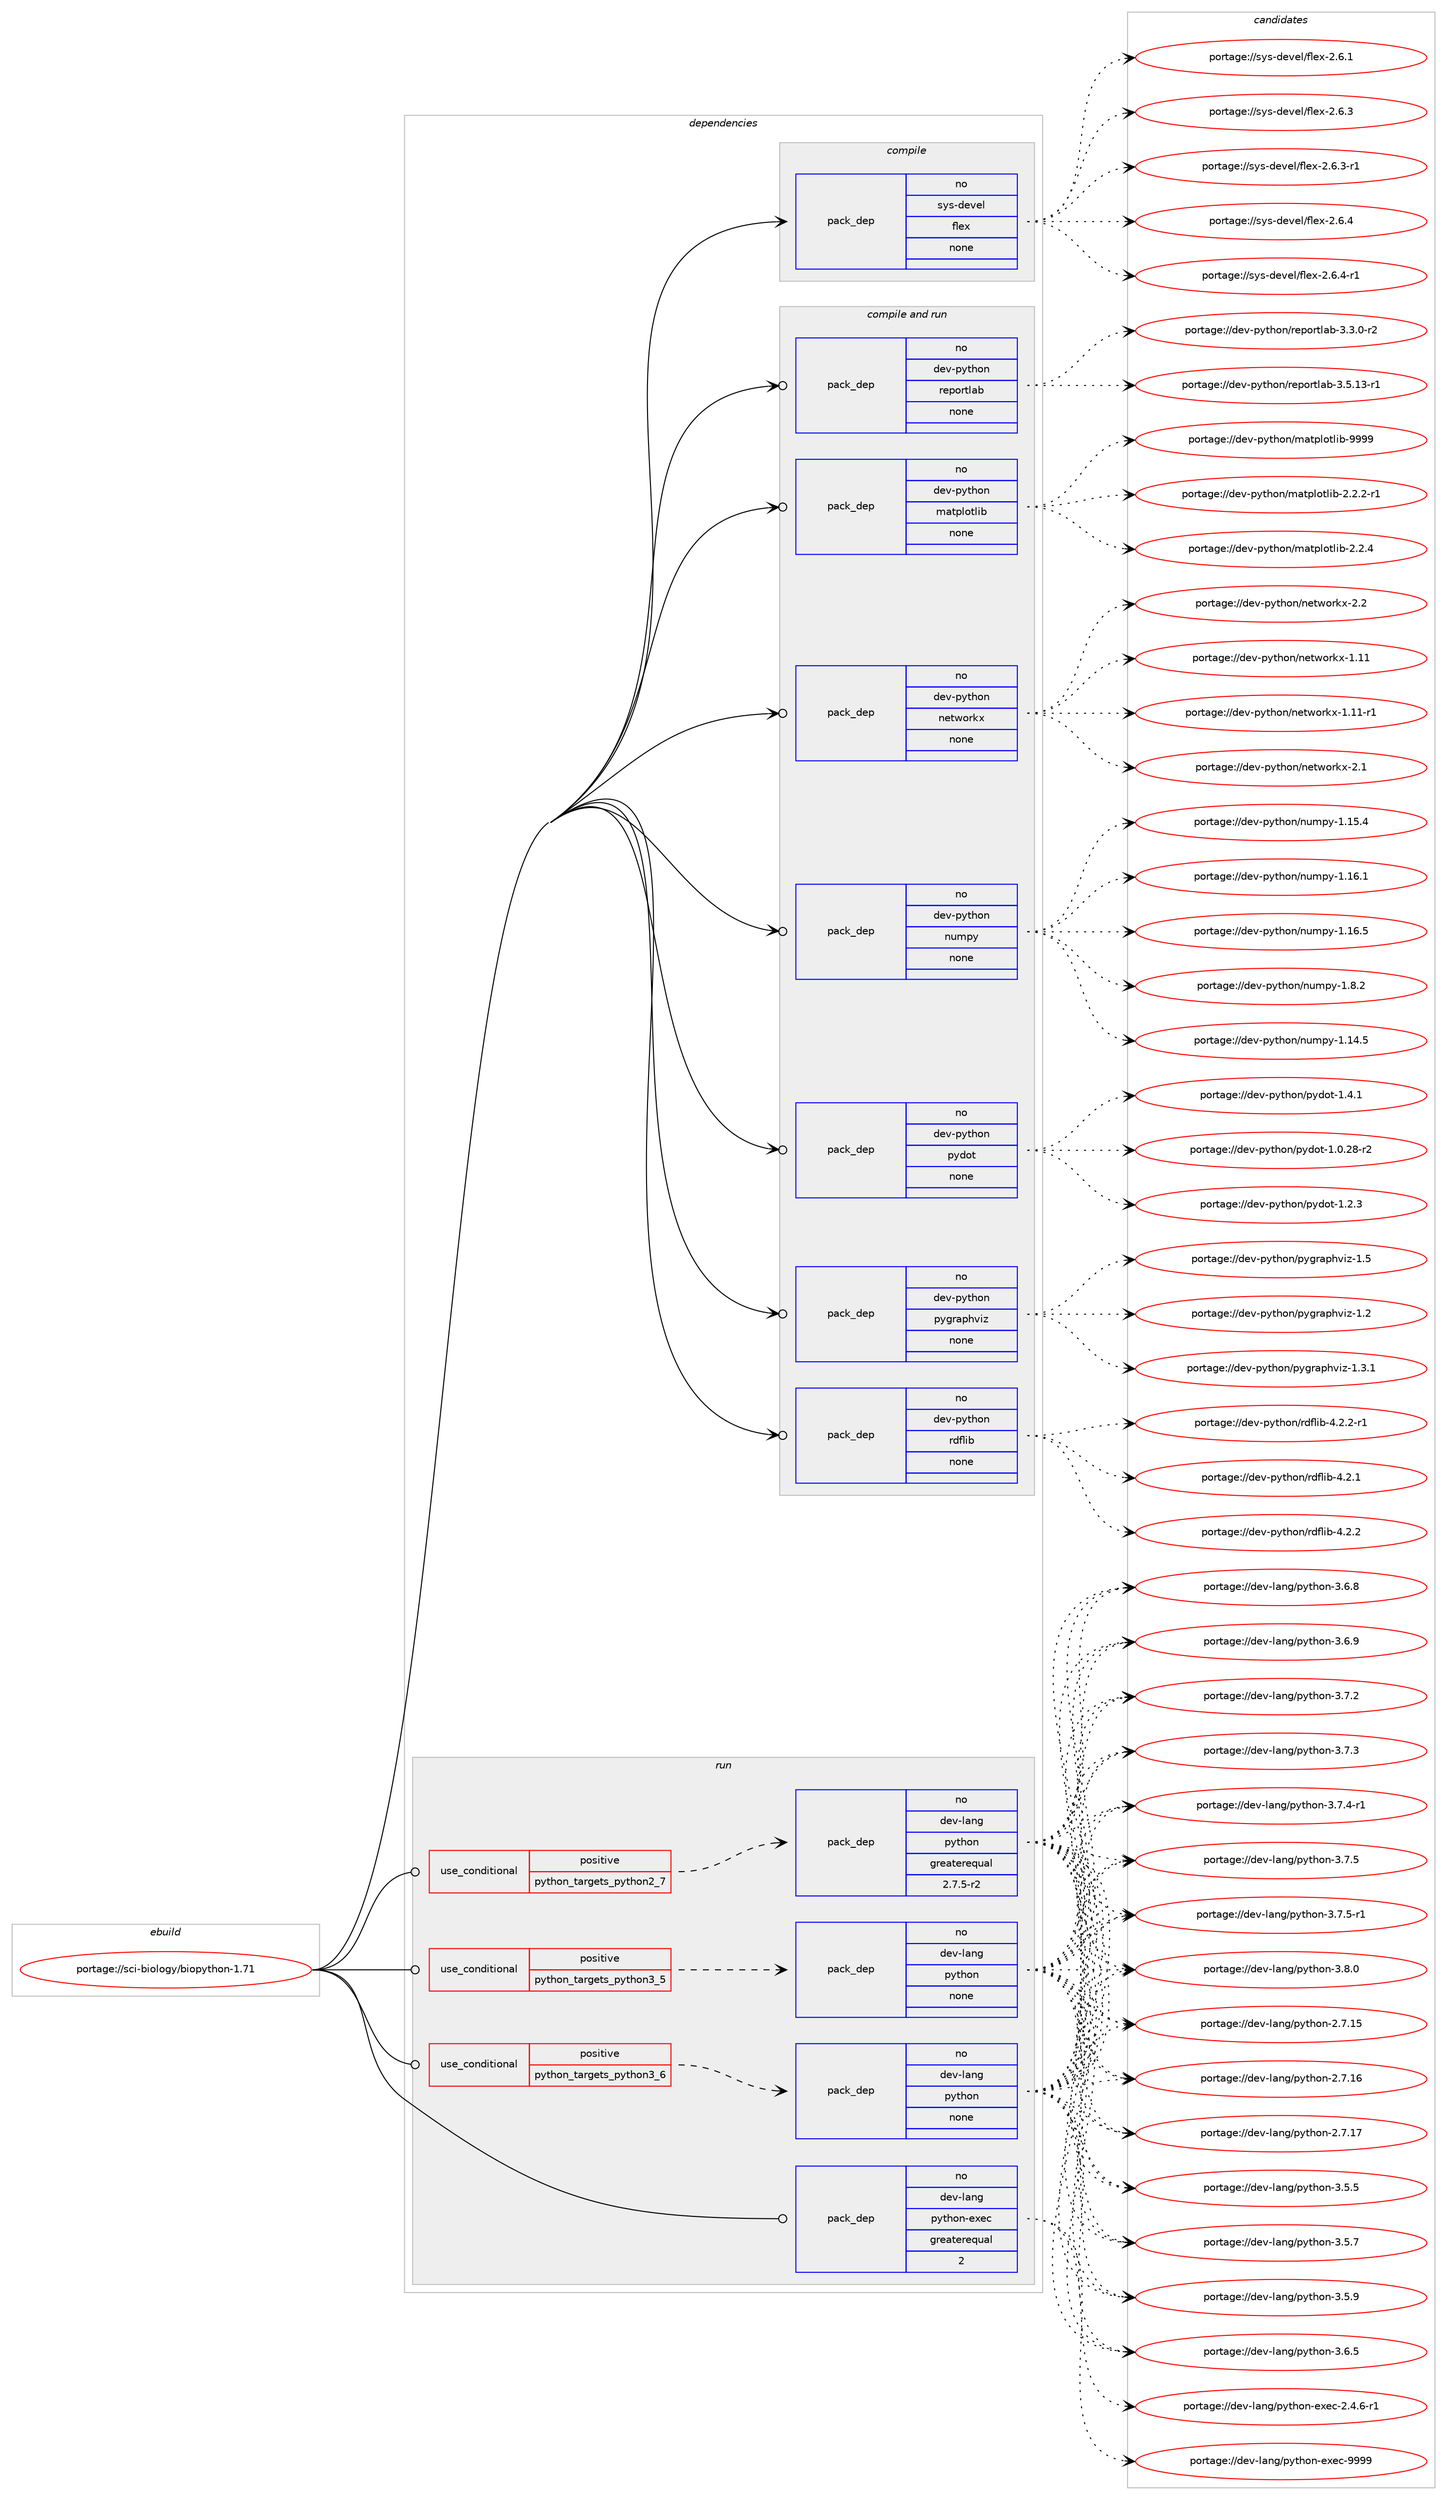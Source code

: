 digraph prolog {

# *************
# Graph options
# *************

newrank=true;
concentrate=true;
compound=true;
graph [rankdir=LR,fontname=Helvetica,fontsize=10,ranksep=1.5];#, ranksep=2.5, nodesep=0.2];
edge  [arrowhead=vee];
node  [fontname=Helvetica,fontsize=10];

# **********
# The ebuild
# **********

subgraph cluster_leftcol {
color=gray;
rank=same;
label=<<i>ebuild</i>>;
id [label="portage://sci-biology/biopython-1.71", color=red, width=4, href="../sci-biology/biopython-1.71.svg"];
}

# ****************
# The dependencies
# ****************

subgraph cluster_midcol {
color=gray;
label=<<i>dependencies</i>>;
subgraph cluster_compile {
fillcolor="#eeeeee";
style=filled;
label=<<i>compile</i>>;
subgraph pack281216 {
dependency382770 [label=<<TABLE BORDER="0" CELLBORDER="1" CELLSPACING="0" CELLPADDING="4" WIDTH="220"><TR><TD ROWSPAN="6" CELLPADDING="30">pack_dep</TD></TR><TR><TD WIDTH="110">no</TD></TR><TR><TD>sys-devel</TD></TR><TR><TD>flex</TD></TR><TR><TD>none</TD></TR><TR><TD></TD></TR></TABLE>>, shape=none, color=blue];
}
id:e -> dependency382770:w [weight=20,style="solid",arrowhead="vee"];
}
subgraph cluster_compileandrun {
fillcolor="#eeeeee";
style=filled;
label=<<i>compile and run</i>>;
subgraph pack281217 {
dependency382771 [label=<<TABLE BORDER="0" CELLBORDER="1" CELLSPACING="0" CELLPADDING="4" WIDTH="220"><TR><TD ROWSPAN="6" CELLPADDING="30">pack_dep</TD></TR><TR><TD WIDTH="110">no</TD></TR><TR><TD>dev-python</TD></TR><TR><TD>matplotlib</TD></TR><TR><TD>none</TD></TR><TR><TD></TD></TR></TABLE>>, shape=none, color=blue];
}
id:e -> dependency382771:w [weight=20,style="solid",arrowhead="odotvee"];
subgraph pack281218 {
dependency382772 [label=<<TABLE BORDER="0" CELLBORDER="1" CELLSPACING="0" CELLPADDING="4" WIDTH="220"><TR><TD ROWSPAN="6" CELLPADDING="30">pack_dep</TD></TR><TR><TD WIDTH="110">no</TD></TR><TR><TD>dev-python</TD></TR><TR><TD>networkx</TD></TR><TR><TD>none</TD></TR><TR><TD></TD></TR></TABLE>>, shape=none, color=blue];
}
id:e -> dependency382772:w [weight=20,style="solid",arrowhead="odotvee"];
subgraph pack281219 {
dependency382773 [label=<<TABLE BORDER="0" CELLBORDER="1" CELLSPACING="0" CELLPADDING="4" WIDTH="220"><TR><TD ROWSPAN="6" CELLPADDING="30">pack_dep</TD></TR><TR><TD WIDTH="110">no</TD></TR><TR><TD>dev-python</TD></TR><TR><TD>numpy</TD></TR><TR><TD>none</TD></TR><TR><TD></TD></TR></TABLE>>, shape=none, color=blue];
}
id:e -> dependency382773:w [weight=20,style="solid",arrowhead="odotvee"];
subgraph pack281220 {
dependency382774 [label=<<TABLE BORDER="0" CELLBORDER="1" CELLSPACING="0" CELLPADDING="4" WIDTH="220"><TR><TD ROWSPAN="6" CELLPADDING="30">pack_dep</TD></TR><TR><TD WIDTH="110">no</TD></TR><TR><TD>dev-python</TD></TR><TR><TD>pydot</TD></TR><TR><TD>none</TD></TR><TR><TD></TD></TR></TABLE>>, shape=none, color=blue];
}
id:e -> dependency382774:w [weight=20,style="solid",arrowhead="odotvee"];
subgraph pack281221 {
dependency382775 [label=<<TABLE BORDER="0" CELLBORDER="1" CELLSPACING="0" CELLPADDING="4" WIDTH="220"><TR><TD ROWSPAN="6" CELLPADDING="30">pack_dep</TD></TR><TR><TD WIDTH="110">no</TD></TR><TR><TD>dev-python</TD></TR><TR><TD>pygraphviz</TD></TR><TR><TD>none</TD></TR><TR><TD></TD></TR></TABLE>>, shape=none, color=blue];
}
id:e -> dependency382775:w [weight=20,style="solid",arrowhead="odotvee"];
subgraph pack281222 {
dependency382776 [label=<<TABLE BORDER="0" CELLBORDER="1" CELLSPACING="0" CELLPADDING="4" WIDTH="220"><TR><TD ROWSPAN="6" CELLPADDING="30">pack_dep</TD></TR><TR><TD WIDTH="110">no</TD></TR><TR><TD>dev-python</TD></TR><TR><TD>rdflib</TD></TR><TR><TD>none</TD></TR><TR><TD></TD></TR></TABLE>>, shape=none, color=blue];
}
id:e -> dependency382776:w [weight=20,style="solid",arrowhead="odotvee"];
subgraph pack281223 {
dependency382777 [label=<<TABLE BORDER="0" CELLBORDER="1" CELLSPACING="0" CELLPADDING="4" WIDTH="220"><TR><TD ROWSPAN="6" CELLPADDING="30">pack_dep</TD></TR><TR><TD WIDTH="110">no</TD></TR><TR><TD>dev-python</TD></TR><TR><TD>reportlab</TD></TR><TR><TD>none</TD></TR><TR><TD></TD></TR></TABLE>>, shape=none, color=blue];
}
id:e -> dependency382777:w [weight=20,style="solid",arrowhead="odotvee"];
}
subgraph cluster_run {
fillcolor="#eeeeee";
style=filled;
label=<<i>run</i>>;
subgraph cond95109 {
dependency382778 [label=<<TABLE BORDER="0" CELLBORDER="1" CELLSPACING="0" CELLPADDING="4"><TR><TD ROWSPAN="3" CELLPADDING="10">use_conditional</TD></TR><TR><TD>positive</TD></TR><TR><TD>python_targets_python2_7</TD></TR></TABLE>>, shape=none, color=red];
subgraph pack281224 {
dependency382779 [label=<<TABLE BORDER="0" CELLBORDER="1" CELLSPACING="0" CELLPADDING="4" WIDTH="220"><TR><TD ROWSPAN="6" CELLPADDING="30">pack_dep</TD></TR><TR><TD WIDTH="110">no</TD></TR><TR><TD>dev-lang</TD></TR><TR><TD>python</TD></TR><TR><TD>greaterequal</TD></TR><TR><TD>2.7.5-r2</TD></TR></TABLE>>, shape=none, color=blue];
}
dependency382778:e -> dependency382779:w [weight=20,style="dashed",arrowhead="vee"];
}
id:e -> dependency382778:w [weight=20,style="solid",arrowhead="odot"];
subgraph cond95110 {
dependency382780 [label=<<TABLE BORDER="0" CELLBORDER="1" CELLSPACING="0" CELLPADDING="4"><TR><TD ROWSPAN="3" CELLPADDING="10">use_conditional</TD></TR><TR><TD>positive</TD></TR><TR><TD>python_targets_python3_5</TD></TR></TABLE>>, shape=none, color=red];
subgraph pack281225 {
dependency382781 [label=<<TABLE BORDER="0" CELLBORDER="1" CELLSPACING="0" CELLPADDING="4" WIDTH="220"><TR><TD ROWSPAN="6" CELLPADDING="30">pack_dep</TD></TR><TR><TD WIDTH="110">no</TD></TR><TR><TD>dev-lang</TD></TR><TR><TD>python</TD></TR><TR><TD>none</TD></TR><TR><TD></TD></TR></TABLE>>, shape=none, color=blue];
}
dependency382780:e -> dependency382781:w [weight=20,style="dashed",arrowhead="vee"];
}
id:e -> dependency382780:w [weight=20,style="solid",arrowhead="odot"];
subgraph cond95111 {
dependency382782 [label=<<TABLE BORDER="0" CELLBORDER="1" CELLSPACING="0" CELLPADDING="4"><TR><TD ROWSPAN="3" CELLPADDING="10">use_conditional</TD></TR><TR><TD>positive</TD></TR><TR><TD>python_targets_python3_6</TD></TR></TABLE>>, shape=none, color=red];
subgraph pack281226 {
dependency382783 [label=<<TABLE BORDER="0" CELLBORDER="1" CELLSPACING="0" CELLPADDING="4" WIDTH="220"><TR><TD ROWSPAN="6" CELLPADDING="30">pack_dep</TD></TR><TR><TD WIDTH="110">no</TD></TR><TR><TD>dev-lang</TD></TR><TR><TD>python</TD></TR><TR><TD>none</TD></TR><TR><TD></TD></TR></TABLE>>, shape=none, color=blue];
}
dependency382782:e -> dependency382783:w [weight=20,style="dashed",arrowhead="vee"];
}
id:e -> dependency382782:w [weight=20,style="solid",arrowhead="odot"];
subgraph pack281227 {
dependency382784 [label=<<TABLE BORDER="0" CELLBORDER="1" CELLSPACING="0" CELLPADDING="4" WIDTH="220"><TR><TD ROWSPAN="6" CELLPADDING="30">pack_dep</TD></TR><TR><TD WIDTH="110">no</TD></TR><TR><TD>dev-lang</TD></TR><TR><TD>python-exec</TD></TR><TR><TD>greaterequal</TD></TR><TR><TD>2</TD></TR></TABLE>>, shape=none, color=blue];
}
id:e -> dependency382784:w [weight=20,style="solid",arrowhead="odot"];
}
}

# **************
# The candidates
# **************

subgraph cluster_choices {
rank=same;
color=gray;
label=<<i>candidates</i>>;

subgraph choice281216 {
color=black;
nodesep=1;
choiceportage1151211154510010111810110847102108101120455046544649 [label="portage://sys-devel/flex-2.6.1", color=red, width=4,href="../sys-devel/flex-2.6.1.svg"];
choiceportage1151211154510010111810110847102108101120455046544651 [label="portage://sys-devel/flex-2.6.3", color=red, width=4,href="../sys-devel/flex-2.6.3.svg"];
choiceportage11512111545100101118101108471021081011204550465446514511449 [label="portage://sys-devel/flex-2.6.3-r1", color=red, width=4,href="../sys-devel/flex-2.6.3-r1.svg"];
choiceportage1151211154510010111810110847102108101120455046544652 [label="portage://sys-devel/flex-2.6.4", color=red, width=4,href="../sys-devel/flex-2.6.4.svg"];
choiceportage11512111545100101118101108471021081011204550465446524511449 [label="portage://sys-devel/flex-2.6.4-r1", color=red, width=4,href="../sys-devel/flex-2.6.4-r1.svg"];
dependency382770:e -> choiceportage1151211154510010111810110847102108101120455046544649:w [style=dotted,weight="100"];
dependency382770:e -> choiceportage1151211154510010111810110847102108101120455046544651:w [style=dotted,weight="100"];
dependency382770:e -> choiceportage11512111545100101118101108471021081011204550465446514511449:w [style=dotted,weight="100"];
dependency382770:e -> choiceportage1151211154510010111810110847102108101120455046544652:w [style=dotted,weight="100"];
dependency382770:e -> choiceportage11512111545100101118101108471021081011204550465446524511449:w [style=dotted,weight="100"];
}
subgraph choice281217 {
color=black;
nodesep=1;
choiceportage100101118451121211161041111104710997116112108111116108105984550465046504511449 [label="portage://dev-python/matplotlib-2.2.2-r1", color=red, width=4,href="../dev-python/matplotlib-2.2.2-r1.svg"];
choiceportage10010111845112121116104111110471099711611210811111610810598455046504652 [label="portage://dev-python/matplotlib-2.2.4", color=red, width=4,href="../dev-python/matplotlib-2.2.4.svg"];
choiceportage100101118451121211161041111104710997116112108111116108105984557575757 [label="portage://dev-python/matplotlib-9999", color=red, width=4,href="../dev-python/matplotlib-9999.svg"];
dependency382771:e -> choiceportage100101118451121211161041111104710997116112108111116108105984550465046504511449:w [style=dotted,weight="100"];
dependency382771:e -> choiceportage10010111845112121116104111110471099711611210811111610810598455046504652:w [style=dotted,weight="100"];
dependency382771:e -> choiceportage100101118451121211161041111104710997116112108111116108105984557575757:w [style=dotted,weight="100"];
}
subgraph choice281218 {
color=black;
nodesep=1;
choiceportage10010111845112121116104111110471101011161191111141071204549464949 [label="portage://dev-python/networkx-1.11", color=red, width=4,href="../dev-python/networkx-1.11.svg"];
choiceportage100101118451121211161041111104711010111611911111410712045494649494511449 [label="portage://dev-python/networkx-1.11-r1", color=red, width=4,href="../dev-python/networkx-1.11-r1.svg"];
choiceportage100101118451121211161041111104711010111611911111410712045504649 [label="portage://dev-python/networkx-2.1", color=red, width=4,href="../dev-python/networkx-2.1.svg"];
choiceportage100101118451121211161041111104711010111611911111410712045504650 [label="portage://dev-python/networkx-2.2", color=red, width=4,href="../dev-python/networkx-2.2.svg"];
dependency382772:e -> choiceportage10010111845112121116104111110471101011161191111141071204549464949:w [style=dotted,weight="100"];
dependency382772:e -> choiceportage100101118451121211161041111104711010111611911111410712045494649494511449:w [style=dotted,weight="100"];
dependency382772:e -> choiceportage100101118451121211161041111104711010111611911111410712045504649:w [style=dotted,weight="100"];
dependency382772:e -> choiceportage100101118451121211161041111104711010111611911111410712045504650:w [style=dotted,weight="100"];
}
subgraph choice281219 {
color=black;
nodesep=1;
choiceportage100101118451121211161041111104711011710911212145494649524653 [label="portage://dev-python/numpy-1.14.5", color=red, width=4,href="../dev-python/numpy-1.14.5.svg"];
choiceportage100101118451121211161041111104711011710911212145494649534652 [label="portage://dev-python/numpy-1.15.4", color=red, width=4,href="../dev-python/numpy-1.15.4.svg"];
choiceportage100101118451121211161041111104711011710911212145494649544649 [label="portage://dev-python/numpy-1.16.1", color=red, width=4,href="../dev-python/numpy-1.16.1.svg"];
choiceportage100101118451121211161041111104711011710911212145494649544653 [label="portage://dev-python/numpy-1.16.5", color=red, width=4,href="../dev-python/numpy-1.16.5.svg"];
choiceportage1001011184511212111610411111047110117109112121454946564650 [label="portage://dev-python/numpy-1.8.2", color=red, width=4,href="../dev-python/numpy-1.8.2.svg"];
dependency382773:e -> choiceportage100101118451121211161041111104711011710911212145494649524653:w [style=dotted,weight="100"];
dependency382773:e -> choiceportage100101118451121211161041111104711011710911212145494649534652:w [style=dotted,weight="100"];
dependency382773:e -> choiceportage100101118451121211161041111104711011710911212145494649544649:w [style=dotted,weight="100"];
dependency382773:e -> choiceportage100101118451121211161041111104711011710911212145494649544653:w [style=dotted,weight="100"];
dependency382773:e -> choiceportage1001011184511212111610411111047110117109112121454946564650:w [style=dotted,weight="100"];
}
subgraph choice281220 {
color=black;
nodesep=1;
choiceportage1001011184511212111610411111047112121100111116454946484650564511450 [label="portage://dev-python/pydot-1.0.28-r2", color=red, width=4,href="../dev-python/pydot-1.0.28-r2.svg"];
choiceportage1001011184511212111610411111047112121100111116454946504651 [label="portage://dev-python/pydot-1.2.3", color=red, width=4,href="../dev-python/pydot-1.2.3.svg"];
choiceportage1001011184511212111610411111047112121100111116454946524649 [label="portage://dev-python/pydot-1.4.1", color=red, width=4,href="../dev-python/pydot-1.4.1.svg"];
dependency382774:e -> choiceportage1001011184511212111610411111047112121100111116454946484650564511450:w [style=dotted,weight="100"];
dependency382774:e -> choiceportage1001011184511212111610411111047112121100111116454946504651:w [style=dotted,weight="100"];
dependency382774:e -> choiceportage1001011184511212111610411111047112121100111116454946524649:w [style=dotted,weight="100"];
}
subgraph choice281221 {
color=black;
nodesep=1;
choiceportage10010111845112121116104111110471121211031149711210411810512245494650 [label="portage://dev-python/pygraphviz-1.2", color=red, width=4,href="../dev-python/pygraphviz-1.2.svg"];
choiceportage100101118451121211161041111104711212110311497112104118105122454946514649 [label="portage://dev-python/pygraphviz-1.3.1", color=red, width=4,href="../dev-python/pygraphviz-1.3.1.svg"];
choiceportage10010111845112121116104111110471121211031149711210411810512245494653 [label="portage://dev-python/pygraphviz-1.5", color=red, width=4,href="../dev-python/pygraphviz-1.5.svg"];
dependency382775:e -> choiceportage10010111845112121116104111110471121211031149711210411810512245494650:w [style=dotted,weight="100"];
dependency382775:e -> choiceportage100101118451121211161041111104711212110311497112104118105122454946514649:w [style=dotted,weight="100"];
dependency382775:e -> choiceportage10010111845112121116104111110471121211031149711210411810512245494653:w [style=dotted,weight="100"];
}
subgraph choice281222 {
color=black;
nodesep=1;
choiceportage100101118451121211161041111104711410010210810598455246504649 [label="portage://dev-python/rdflib-4.2.1", color=red, width=4,href="../dev-python/rdflib-4.2.1.svg"];
choiceportage100101118451121211161041111104711410010210810598455246504650 [label="portage://dev-python/rdflib-4.2.2", color=red, width=4,href="../dev-python/rdflib-4.2.2.svg"];
choiceportage1001011184511212111610411111047114100102108105984552465046504511449 [label="portage://dev-python/rdflib-4.2.2-r1", color=red, width=4,href="../dev-python/rdflib-4.2.2-r1.svg"];
dependency382776:e -> choiceportage100101118451121211161041111104711410010210810598455246504649:w [style=dotted,weight="100"];
dependency382776:e -> choiceportage100101118451121211161041111104711410010210810598455246504650:w [style=dotted,weight="100"];
dependency382776:e -> choiceportage1001011184511212111610411111047114100102108105984552465046504511449:w [style=dotted,weight="100"];
}
subgraph choice281223 {
color=black;
nodesep=1;
choiceportage100101118451121211161041111104711410111211111411610897984551465146484511450 [label="portage://dev-python/reportlab-3.3.0-r2", color=red, width=4,href="../dev-python/reportlab-3.3.0-r2.svg"];
choiceportage10010111845112121116104111110471141011121111141161089798455146534649514511449 [label="portage://dev-python/reportlab-3.5.13-r1", color=red, width=4,href="../dev-python/reportlab-3.5.13-r1.svg"];
dependency382777:e -> choiceportage100101118451121211161041111104711410111211111411610897984551465146484511450:w [style=dotted,weight="100"];
dependency382777:e -> choiceportage10010111845112121116104111110471141011121111141161089798455146534649514511449:w [style=dotted,weight="100"];
}
subgraph choice281224 {
color=black;
nodesep=1;
choiceportage10010111845108971101034711212111610411111045504655464953 [label="portage://dev-lang/python-2.7.15", color=red, width=4,href="../dev-lang/python-2.7.15.svg"];
choiceportage10010111845108971101034711212111610411111045504655464954 [label="portage://dev-lang/python-2.7.16", color=red, width=4,href="../dev-lang/python-2.7.16.svg"];
choiceportage10010111845108971101034711212111610411111045504655464955 [label="portage://dev-lang/python-2.7.17", color=red, width=4,href="../dev-lang/python-2.7.17.svg"];
choiceportage100101118451089711010347112121116104111110455146534653 [label="portage://dev-lang/python-3.5.5", color=red, width=4,href="../dev-lang/python-3.5.5.svg"];
choiceportage100101118451089711010347112121116104111110455146534655 [label="portage://dev-lang/python-3.5.7", color=red, width=4,href="../dev-lang/python-3.5.7.svg"];
choiceportage100101118451089711010347112121116104111110455146534657 [label="portage://dev-lang/python-3.5.9", color=red, width=4,href="../dev-lang/python-3.5.9.svg"];
choiceportage100101118451089711010347112121116104111110455146544653 [label="portage://dev-lang/python-3.6.5", color=red, width=4,href="../dev-lang/python-3.6.5.svg"];
choiceportage100101118451089711010347112121116104111110455146544656 [label="portage://dev-lang/python-3.6.8", color=red, width=4,href="../dev-lang/python-3.6.8.svg"];
choiceportage100101118451089711010347112121116104111110455146544657 [label="portage://dev-lang/python-3.6.9", color=red, width=4,href="../dev-lang/python-3.6.9.svg"];
choiceportage100101118451089711010347112121116104111110455146554650 [label="portage://dev-lang/python-3.7.2", color=red, width=4,href="../dev-lang/python-3.7.2.svg"];
choiceportage100101118451089711010347112121116104111110455146554651 [label="portage://dev-lang/python-3.7.3", color=red, width=4,href="../dev-lang/python-3.7.3.svg"];
choiceportage1001011184510897110103471121211161041111104551465546524511449 [label="portage://dev-lang/python-3.7.4-r1", color=red, width=4,href="../dev-lang/python-3.7.4-r1.svg"];
choiceportage100101118451089711010347112121116104111110455146554653 [label="portage://dev-lang/python-3.7.5", color=red, width=4,href="../dev-lang/python-3.7.5.svg"];
choiceportage1001011184510897110103471121211161041111104551465546534511449 [label="portage://dev-lang/python-3.7.5-r1", color=red, width=4,href="../dev-lang/python-3.7.5-r1.svg"];
choiceportage100101118451089711010347112121116104111110455146564648 [label="portage://dev-lang/python-3.8.0", color=red, width=4,href="../dev-lang/python-3.8.0.svg"];
dependency382779:e -> choiceportage10010111845108971101034711212111610411111045504655464953:w [style=dotted,weight="100"];
dependency382779:e -> choiceportage10010111845108971101034711212111610411111045504655464954:w [style=dotted,weight="100"];
dependency382779:e -> choiceportage10010111845108971101034711212111610411111045504655464955:w [style=dotted,weight="100"];
dependency382779:e -> choiceportage100101118451089711010347112121116104111110455146534653:w [style=dotted,weight="100"];
dependency382779:e -> choiceportage100101118451089711010347112121116104111110455146534655:w [style=dotted,weight="100"];
dependency382779:e -> choiceportage100101118451089711010347112121116104111110455146534657:w [style=dotted,weight="100"];
dependency382779:e -> choiceportage100101118451089711010347112121116104111110455146544653:w [style=dotted,weight="100"];
dependency382779:e -> choiceportage100101118451089711010347112121116104111110455146544656:w [style=dotted,weight="100"];
dependency382779:e -> choiceportage100101118451089711010347112121116104111110455146544657:w [style=dotted,weight="100"];
dependency382779:e -> choiceportage100101118451089711010347112121116104111110455146554650:w [style=dotted,weight="100"];
dependency382779:e -> choiceportage100101118451089711010347112121116104111110455146554651:w [style=dotted,weight="100"];
dependency382779:e -> choiceportage1001011184510897110103471121211161041111104551465546524511449:w [style=dotted,weight="100"];
dependency382779:e -> choiceportage100101118451089711010347112121116104111110455146554653:w [style=dotted,weight="100"];
dependency382779:e -> choiceportage1001011184510897110103471121211161041111104551465546534511449:w [style=dotted,weight="100"];
dependency382779:e -> choiceportage100101118451089711010347112121116104111110455146564648:w [style=dotted,weight="100"];
}
subgraph choice281225 {
color=black;
nodesep=1;
choiceportage10010111845108971101034711212111610411111045504655464953 [label="portage://dev-lang/python-2.7.15", color=red, width=4,href="../dev-lang/python-2.7.15.svg"];
choiceportage10010111845108971101034711212111610411111045504655464954 [label="portage://dev-lang/python-2.7.16", color=red, width=4,href="../dev-lang/python-2.7.16.svg"];
choiceportage10010111845108971101034711212111610411111045504655464955 [label="portage://dev-lang/python-2.7.17", color=red, width=4,href="../dev-lang/python-2.7.17.svg"];
choiceportage100101118451089711010347112121116104111110455146534653 [label="portage://dev-lang/python-3.5.5", color=red, width=4,href="../dev-lang/python-3.5.5.svg"];
choiceportage100101118451089711010347112121116104111110455146534655 [label="portage://dev-lang/python-3.5.7", color=red, width=4,href="../dev-lang/python-3.5.7.svg"];
choiceportage100101118451089711010347112121116104111110455146534657 [label="portage://dev-lang/python-3.5.9", color=red, width=4,href="../dev-lang/python-3.5.9.svg"];
choiceportage100101118451089711010347112121116104111110455146544653 [label="portage://dev-lang/python-3.6.5", color=red, width=4,href="../dev-lang/python-3.6.5.svg"];
choiceportage100101118451089711010347112121116104111110455146544656 [label="portage://dev-lang/python-3.6.8", color=red, width=4,href="../dev-lang/python-3.6.8.svg"];
choiceportage100101118451089711010347112121116104111110455146544657 [label="portage://dev-lang/python-3.6.9", color=red, width=4,href="../dev-lang/python-3.6.9.svg"];
choiceportage100101118451089711010347112121116104111110455146554650 [label="portage://dev-lang/python-3.7.2", color=red, width=4,href="../dev-lang/python-3.7.2.svg"];
choiceportage100101118451089711010347112121116104111110455146554651 [label="portage://dev-lang/python-3.7.3", color=red, width=4,href="../dev-lang/python-3.7.3.svg"];
choiceportage1001011184510897110103471121211161041111104551465546524511449 [label="portage://dev-lang/python-3.7.4-r1", color=red, width=4,href="../dev-lang/python-3.7.4-r1.svg"];
choiceportage100101118451089711010347112121116104111110455146554653 [label="portage://dev-lang/python-3.7.5", color=red, width=4,href="../dev-lang/python-3.7.5.svg"];
choiceportage1001011184510897110103471121211161041111104551465546534511449 [label="portage://dev-lang/python-3.7.5-r1", color=red, width=4,href="../dev-lang/python-3.7.5-r1.svg"];
choiceportage100101118451089711010347112121116104111110455146564648 [label="portage://dev-lang/python-3.8.0", color=red, width=4,href="../dev-lang/python-3.8.0.svg"];
dependency382781:e -> choiceportage10010111845108971101034711212111610411111045504655464953:w [style=dotted,weight="100"];
dependency382781:e -> choiceportage10010111845108971101034711212111610411111045504655464954:w [style=dotted,weight="100"];
dependency382781:e -> choiceportage10010111845108971101034711212111610411111045504655464955:w [style=dotted,weight="100"];
dependency382781:e -> choiceportage100101118451089711010347112121116104111110455146534653:w [style=dotted,weight="100"];
dependency382781:e -> choiceportage100101118451089711010347112121116104111110455146534655:w [style=dotted,weight="100"];
dependency382781:e -> choiceportage100101118451089711010347112121116104111110455146534657:w [style=dotted,weight="100"];
dependency382781:e -> choiceportage100101118451089711010347112121116104111110455146544653:w [style=dotted,weight="100"];
dependency382781:e -> choiceportage100101118451089711010347112121116104111110455146544656:w [style=dotted,weight="100"];
dependency382781:e -> choiceportage100101118451089711010347112121116104111110455146544657:w [style=dotted,weight="100"];
dependency382781:e -> choiceportage100101118451089711010347112121116104111110455146554650:w [style=dotted,weight="100"];
dependency382781:e -> choiceportage100101118451089711010347112121116104111110455146554651:w [style=dotted,weight="100"];
dependency382781:e -> choiceportage1001011184510897110103471121211161041111104551465546524511449:w [style=dotted,weight="100"];
dependency382781:e -> choiceportage100101118451089711010347112121116104111110455146554653:w [style=dotted,weight="100"];
dependency382781:e -> choiceportage1001011184510897110103471121211161041111104551465546534511449:w [style=dotted,weight="100"];
dependency382781:e -> choiceportage100101118451089711010347112121116104111110455146564648:w [style=dotted,weight="100"];
}
subgraph choice281226 {
color=black;
nodesep=1;
choiceportage10010111845108971101034711212111610411111045504655464953 [label="portage://dev-lang/python-2.7.15", color=red, width=4,href="../dev-lang/python-2.7.15.svg"];
choiceportage10010111845108971101034711212111610411111045504655464954 [label="portage://dev-lang/python-2.7.16", color=red, width=4,href="../dev-lang/python-2.7.16.svg"];
choiceportage10010111845108971101034711212111610411111045504655464955 [label="portage://dev-lang/python-2.7.17", color=red, width=4,href="../dev-lang/python-2.7.17.svg"];
choiceportage100101118451089711010347112121116104111110455146534653 [label="portage://dev-lang/python-3.5.5", color=red, width=4,href="../dev-lang/python-3.5.5.svg"];
choiceportage100101118451089711010347112121116104111110455146534655 [label="portage://dev-lang/python-3.5.7", color=red, width=4,href="../dev-lang/python-3.5.7.svg"];
choiceportage100101118451089711010347112121116104111110455146534657 [label="portage://dev-lang/python-3.5.9", color=red, width=4,href="../dev-lang/python-3.5.9.svg"];
choiceportage100101118451089711010347112121116104111110455146544653 [label="portage://dev-lang/python-3.6.5", color=red, width=4,href="../dev-lang/python-3.6.5.svg"];
choiceportage100101118451089711010347112121116104111110455146544656 [label="portage://dev-lang/python-3.6.8", color=red, width=4,href="../dev-lang/python-3.6.8.svg"];
choiceportage100101118451089711010347112121116104111110455146544657 [label="portage://dev-lang/python-3.6.9", color=red, width=4,href="../dev-lang/python-3.6.9.svg"];
choiceportage100101118451089711010347112121116104111110455146554650 [label="portage://dev-lang/python-3.7.2", color=red, width=4,href="../dev-lang/python-3.7.2.svg"];
choiceportage100101118451089711010347112121116104111110455146554651 [label="portage://dev-lang/python-3.7.3", color=red, width=4,href="../dev-lang/python-3.7.3.svg"];
choiceportage1001011184510897110103471121211161041111104551465546524511449 [label="portage://dev-lang/python-3.7.4-r1", color=red, width=4,href="../dev-lang/python-3.7.4-r1.svg"];
choiceportage100101118451089711010347112121116104111110455146554653 [label="portage://dev-lang/python-3.7.5", color=red, width=4,href="../dev-lang/python-3.7.5.svg"];
choiceportage1001011184510897110103471121211161041111104551465546534511449 [label="portage://dev-lang/python-3.7.5-r1", color=red, width=4,href="../dev-lang/python-3.7.5-r1.svg"];
choiceportage100101118451089711010347112121116104111110455146564648 [label="portage://dev-lang/python-3.8.0", color=red, width=4,href="../dev-lang/python-3.8.0.svg"];
dependency382783:e -> choiceportage10010111845108971101034711212111610411111045504655464953:w [style=dotted,weight="100"];
dependency382783:e -> choiceportage10010111845108971101034711212111610411111045504655464954:w [style=dotted,weight="100"];
dependency382783:e -> choiceportage10010111845108971101034711212111610411111045504655464955:w [style=dotted,weight="100"];
dependency382783:e -> choiceportage100101118451089711010347112121116104111110455146534653:w [style=dotted,weight="100"];
dependency382783:e -> choiceportage100101118451089711010347112121116104111110455146534655:w [style=dotted,weight="100"];
dependency382783:e -> choiceportage100101118451089711010347112121116104111110455146534657:w [style=dotted,weight="100"];
dependency382783:e -> choiceportage100101118451089711010347112121116104111110455146544653:w [style=dotted,weight="100"];
dependency382783:e -> choiceportage100101118451089711010347112121116104111110455146544656:w [style=dotted,weight="100"];
dependency382783:e -> choiceportage100101118451089711010347112121116104111110455146544657:w [style=dotted,weight="100"];
dependency382783:e -> choiceportage100101118451089711010347112121116104111110455146554650:w [style=dotted,weight="100"];
dependency382783:e -> choiceportage100101118451089711010347112121116104111110455146554651:w [style=dotted,weight="100"];
dependency382783:e -> choiceportage1001011184510897110103471121211161041111104551465546524511449:w [style=dotted,weight="100"];
dependency382783:e -> choiceportage100101118451089711010347112121116104111110455146554653:w [style=dotted,weight="100"];
dependency382783:e -> choiceportage1001011184510897110103471121211161041111104551465546534511449:w [style=dotted,weight="100"];
dependency382783:e -> choiceportage100101118451089711010347112121116104111110455146564648:w [style=dotted,weight="100"];
}
subgraph choice281227 {
color=black;
nodesep=1;
choiceportage10010111845108971101034711212111610411111045101120101994550465246544511449 [label="portage://dev-lang/python-exec-2.4.6-r1", color=red, width=4,href="../dev-lang/python-exec-2.4.6-r1.svg"];
choiceportage10010111845108971101034711212111610411111045101120101994557575757 [label="portage://dev-lang/python-exec-9999", color=red, width=4,href="../dev-lang/python-exec-9999.svg"];
dependency382784:e -> choiceportage10010111845108971101034711212111610411111045101120101994550465246544511449:w [style=dotted,weight="100"];
dependency382784:e -> choiceportage10010111845108971101034711212111610411111045101120101994557575757:w [style=dotted,weight="100"];
}
}

}

